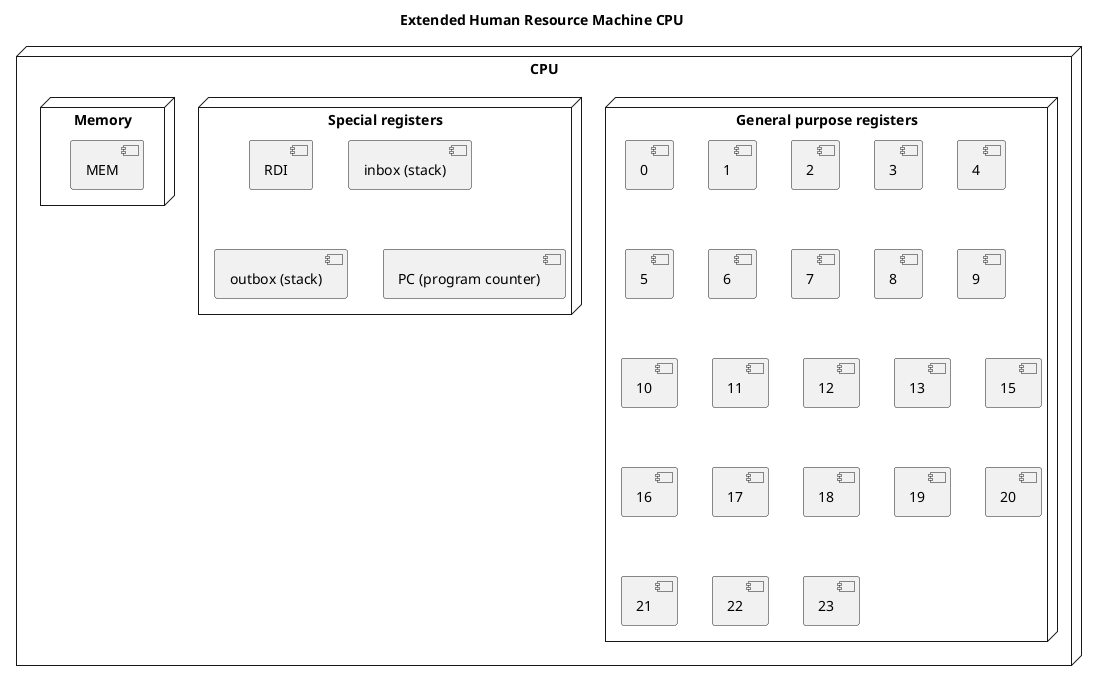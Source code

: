@startuml

title "Extended Human Resource Machine CPU"

node "CPU" {
    node "General purpose registers" {
        [0]
        [1]
        [2]
        [3]
        [4]
        [5]
        [6]
        [7]
        [8]
        [9]
        [10]
        [11]
        [12]
        [13]
        [15]
        [16]
        [17]
        [18]
        [19]
        [20]
        [21]
        [22]
        [23]
    }

    node "Special registers" {
        [RDI]
        [inbox (stack)]
        [outbox (stack)]
        [PC (program counter)]
    }

    node "Memory" {
        [MEM]
    }
}

@enduml
